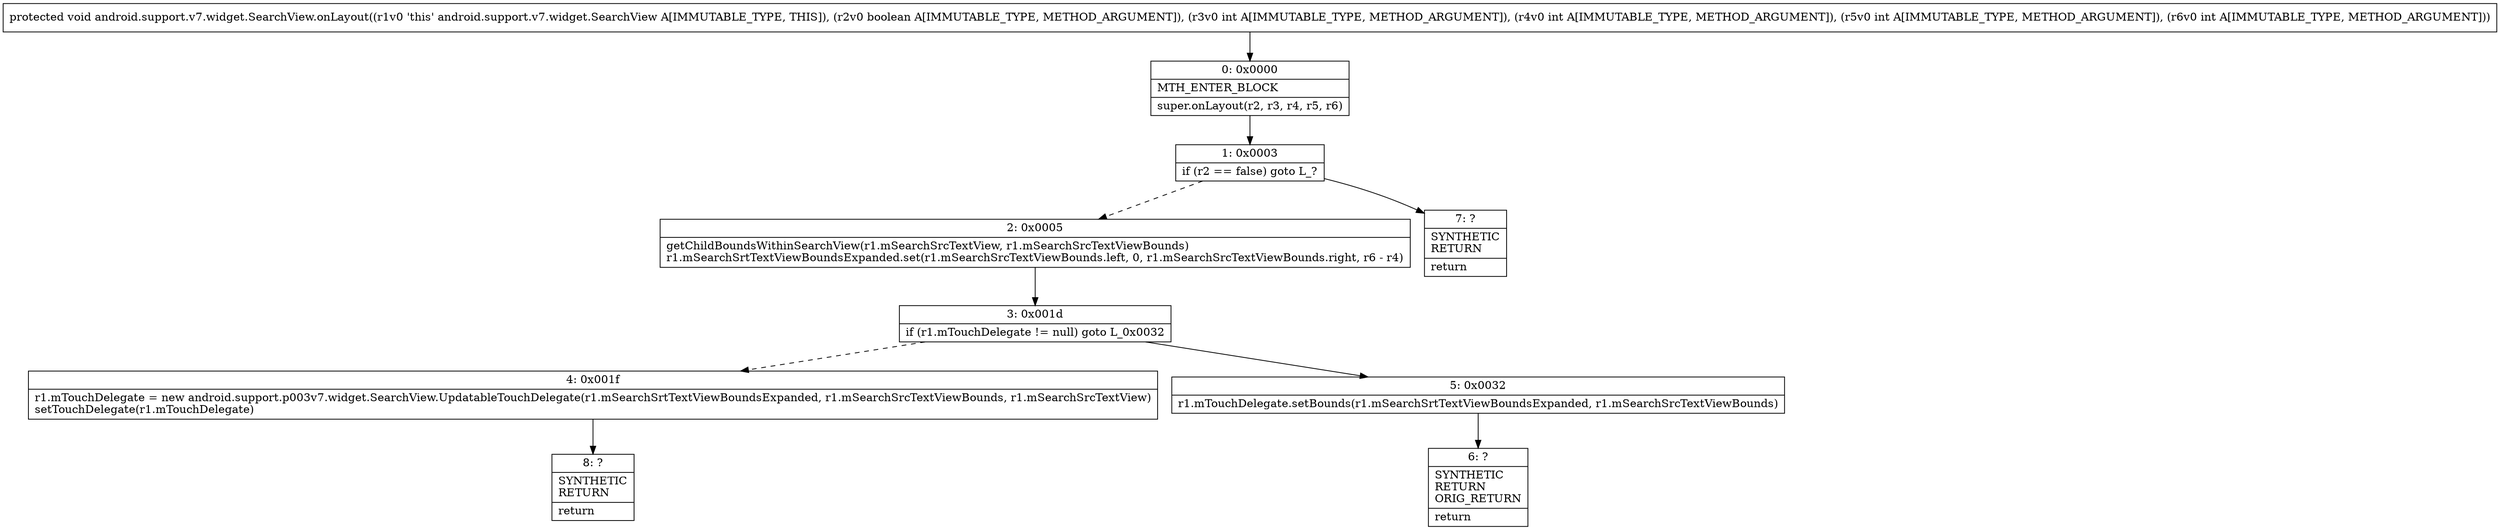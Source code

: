digraph "CFG forandroid.support.v7.widget.SearchView.onLayout(ZIIII)V" {
Node_0 [shape=record,label="{0\:\ 0x0000|MTH_ENTER_BLOCK\l|super.onLayout(r2, r3, r4, r5, r6)\l}"];
Node_1 [shape=record,label="{1\:\ 0x0003|if (r2 == false) goto L_?\l}"];
Node_2 [shape=record,label="{2\:\ 0x0005|getChildBoundsWithinSearchView(r1.mSearchSrcTextView, r1.mSearchSrcTextViewBounds)\lr1.mSearchSrtTextViewBoundsExpanded.set(r1.mSearchSrcTextViewBounds.left, 0, r1.mSearchSrcTextViewBounds.right, r6 \- r4)\l}"];
Node_3 [shape=record,label="{3\:\ 0x001d|if (r1.mTouchDelegate != null) goto L_0x0032\l}"];
Node_4 [shape=record,label="{4\:\ 0x001f|r1.mTouchDelegate = new android.support.p003v7.widget.SearchView.UpdatableTouchDelegate(r1.mSearchSrtTextViewBoundsExpanded, r1.mSearchSrcTextViewBounds, r1.mSearchSrcTextView)\lsetTouchDelegate(r1.mTouchDelegate)\l}"];
Node_5 [shape=record,label="{5\:\ 0x0032|r1.mTouchDelegate.setBounds(r1.mSearchSrtTextViewBoundsExpanded, r1.mSearchSrcTextViewBounds)\l}"];
Node_6 [shape=record,label="{6\:\ ?|SYNTHETIC\lRETURN\lORIG_RETURN\l|return\l}"];
Node_7 [shape=record,label="{7\:\ ?|SYNTHETIC\lRETURN\l|return\l}"];
Node_8 [shape=record,label="{8\:\ ?|SYNTHETIC\lRETURN\l|return\l}"];
MethodNode[shape=record,label="{protected void android.support.v7.widget.SearchView.onLayout((r1v0 'this' android.support.v7.widget.SearchView A[IMMUTABLE_TYPE, THIS]), (r2v0 boolean A[IMMUTABLE_TYPE, METHOD_ARGUMENT]), (r3v0 int A[IMMUTABLE_TYPE, METHOD_ARGUMENT]), (r4v0 int A[IMMUTABLE_TYPE, METHOD_ARGUMENT]), (r5v0 int A[IMMUTABLE_TYPE, METHOD_ARGUMENT]), (r6v0 int A[IMMUTABLE_TYPE, METHOD_ARGUMENT])) }"];
MethodNode -> Node_0;
Node_0 -> Node_1;
Node_1 -> Node_2[style=dashed];
Node_1 -> Node_7;
Node_2 -> Node_3;
Node_3 -> Node_4[style=dashed];
Node_3 -> Node_5;
Node_4 -> Node_8;
Node_5 -> Node_6;
}

